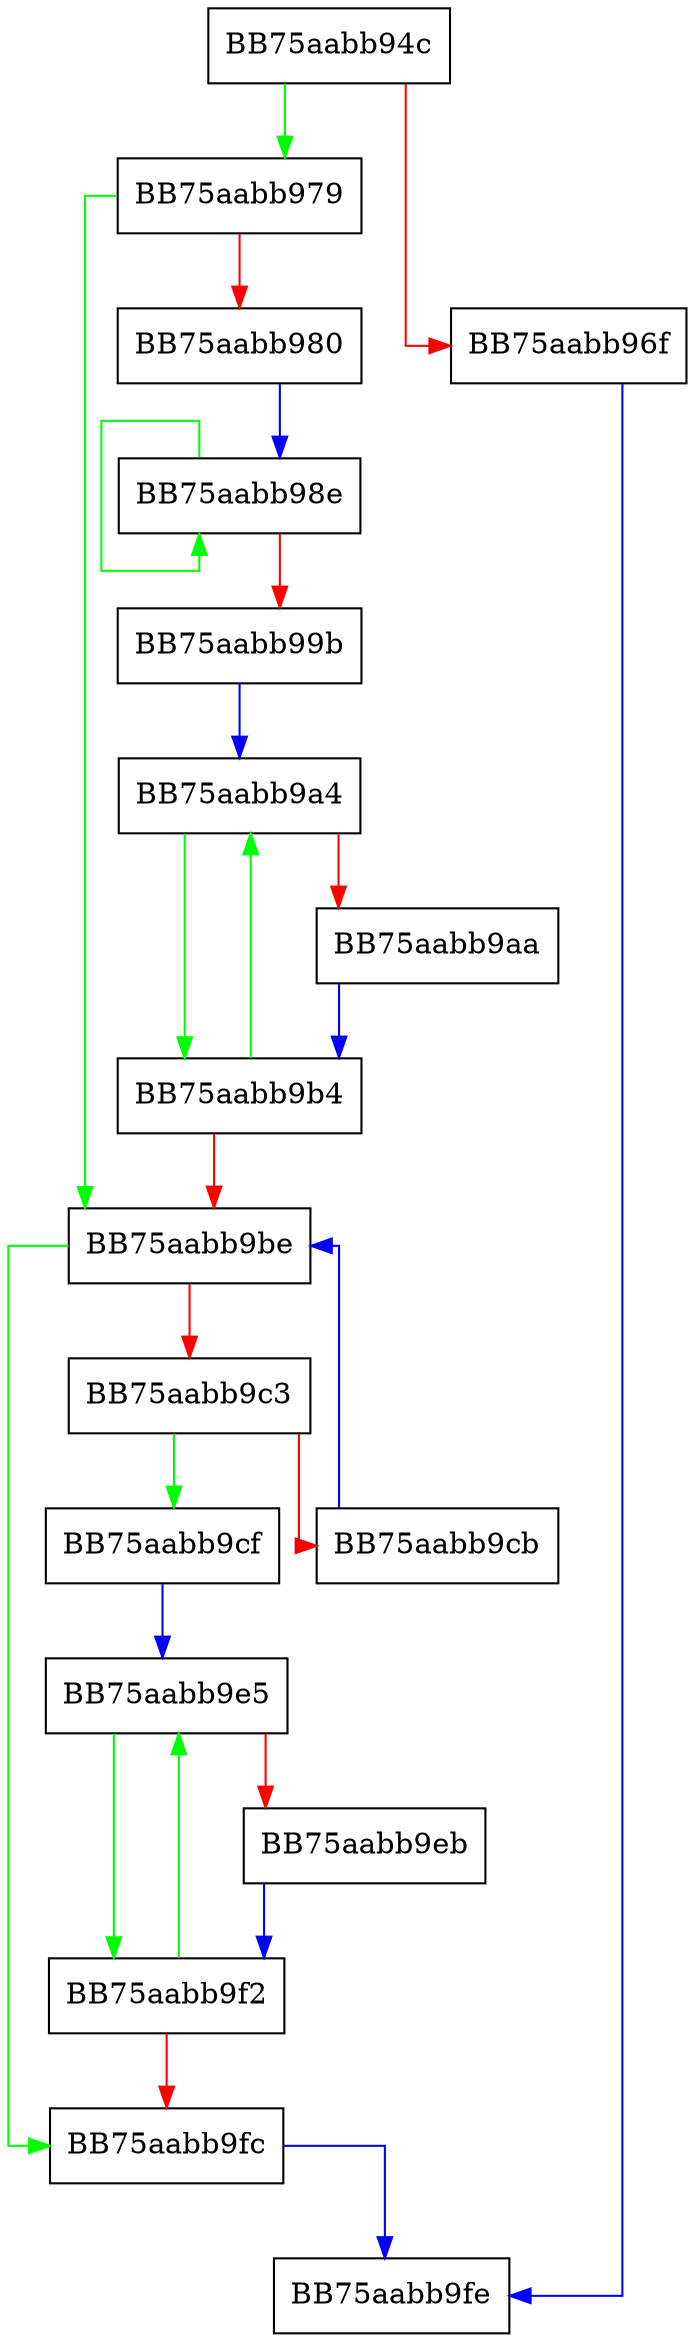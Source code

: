 digraph partialclear {
  node [shape="box"];
  graph [splines=ortho];
  BB75aabb94c -> BB75aabb979 [color="green"];
  BB75aabb94c -> BB75aabb96f [color="red"];
  BB75aabb96f -> BB75aabb9fe [color="blue"];
  BB75aabb979 -> BB75aabb9be [color="green"];
  BB75aabb979 -> BB75aabb980 [color="red"];
  BB75aabb980 -> BB75aabb98e [color="blue"];
  BB75aabb98e -> BB75aabb98e [color="green"];
  BB75aabb98e -> BB75aabb99b [color="red"];
  BB75aabb99b -> BB75aabb9a4 [color="blue"];
  BB75aabb9a4 -> BB75aabb9b4 [color="green"];
  BB75aabb9a4 -> BB75aabb9aa [color="red"];
  BB75aabb9aa -> BB75aabb9b4 [color="blue"];
  BB75aabb9b4 -> BB75aabb9a4 [color="green"];
  BB75aabb9b4 -> BB75aabb9be [color="red"];
  BB75aabb9be -> BB75aabb9fc [color="green"];
  BB75aabb9be -> BB75aabb9c3 [color="red"];
  BB75aabb9c3 -> BB75aabb9cf [color="green"];
  BB75aabb9c3 -> BB75aabb9cb [color="red"];
  BB75aabb9cb -> BB75aabb9be [color="blue"];
  BB75aabb9cf -> BB75aabb9e5 [color="blue"];
  BB75aabb9e5 -> BB75aabb9f2 [color="green"];
  BB75aabb9e5 -> BB75aabb9eb [color="red"];
  BB75aabb9eb -> BB75aabb9f2 [color="blue"];
  BB75aabb9f2 -> BB75aabb9e5 [color="green"];
  BB75aabb9f2 -> BB75aabb9fc [color="red"];
  BB75aabb9fc -> BB75aabb9fe [color="blue"];
}